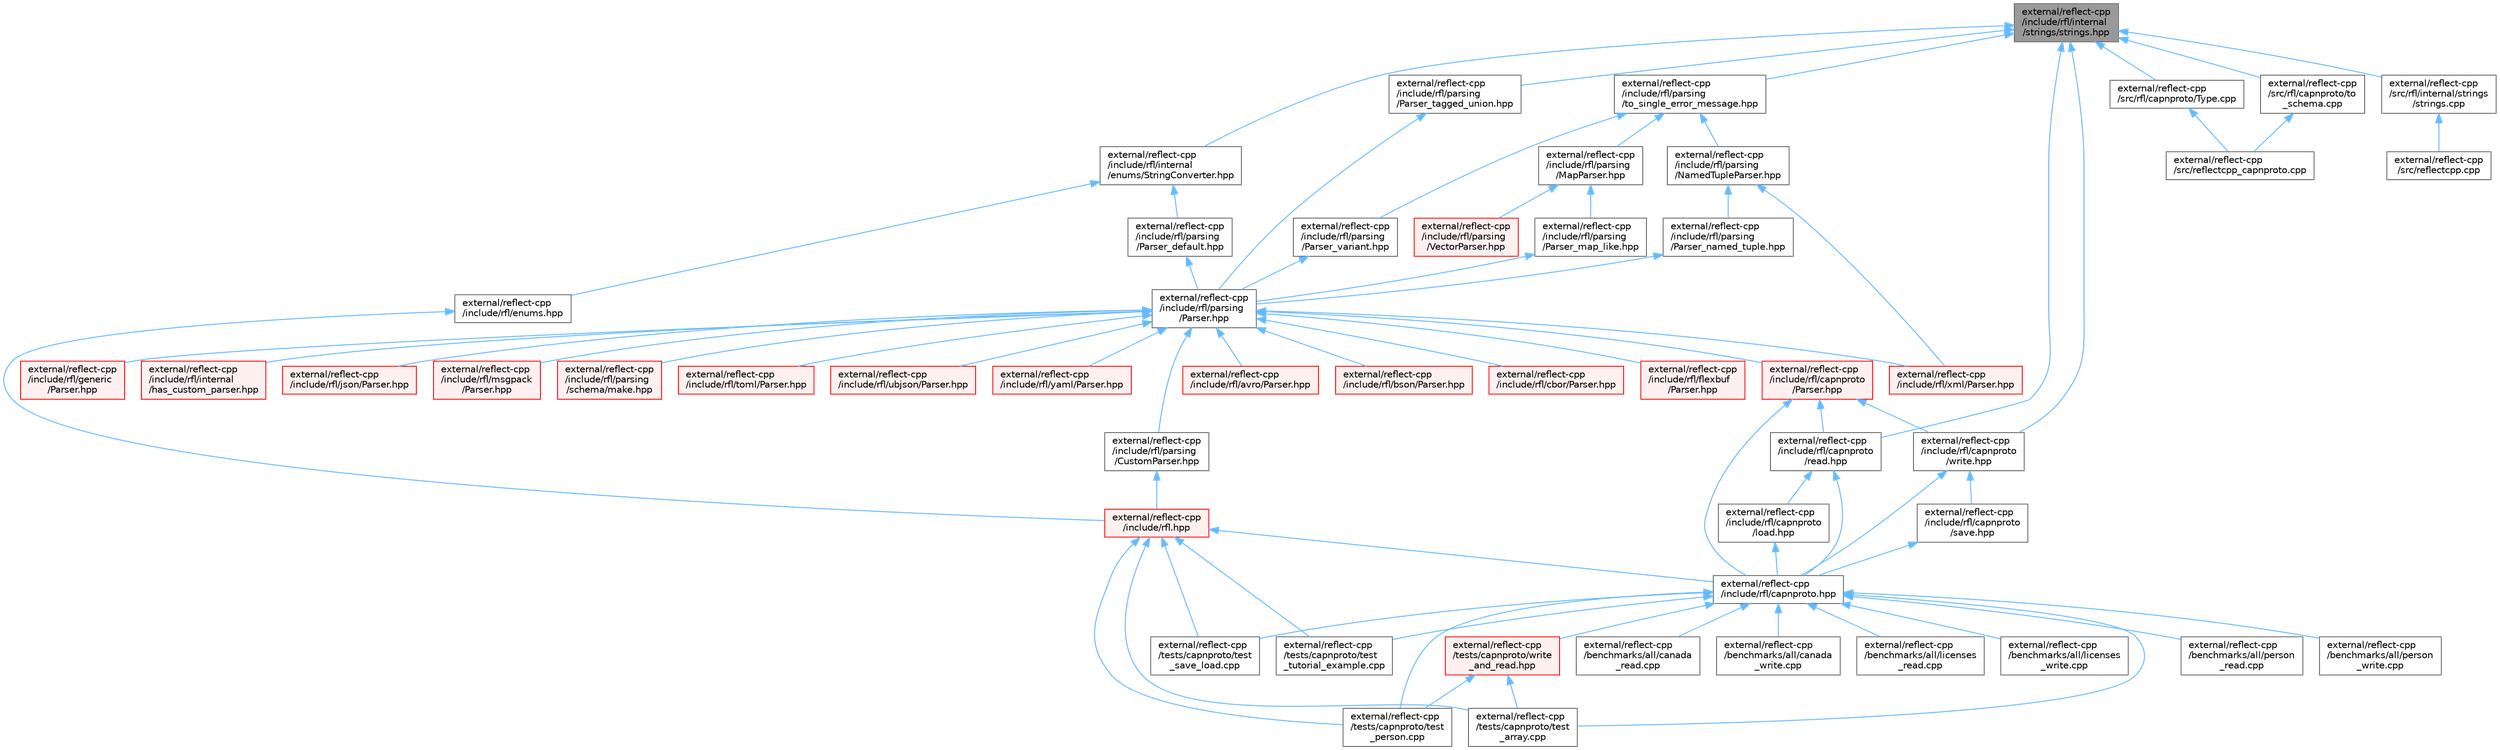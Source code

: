 digraph "external/reflect-cpp/include/rfl/internal/strings/strings.hpp"
{
 // LATEX_PDF_SIZE
  bgcolor="transparent";
  edge [fontname=Helvetica,fontsize=10,labelfontname=Helvetica,labelfontsize=10];
  node [fontname=Helvetica,fontsize=10,shape=box,height=0.2,width=0.4];
  Node1 [id="Node000001",label="external/reflect-cpp\l/include/rfl/internal\l/strings/strings.hpp",height=0.2,width=0.4,color="gray40", fillcolor="grey60", style="filled", fontcolor="black",tooltip=" "];
  Node1 -> Node2 [id="edge1_Node000001_Node000002",dir="back",color="steelblue1",style="solid",tooltip=" "];
  Node2 [id="Node000002",label="external/reflect-cpp\l/include/rfl/capnproto\l/read.hpp",height=0.2,width=0.4,color="grey40", fillcolor="white", style="filled",URL="$capnproto_2read_8hpp.html",tooltip=" "];
  Node2 -> Node3 [id="edge2_Node000002_Node000003",dir="back",color="steelblue1",style="solid",tooltip=" "];
  Node3 [id="Node000003",label="external/reflect-cpp\l/include/rfl/capnproto.hpp",height=0.2,width=0.4,color="grey40", fillcolor="white", style="filled",URL="$capnproto_8hpp.html",tooltip=" "];
  Node3 -> Node4 [id="edge3_Node000003_Node000004",dir="back",color="steelblue1",style="solid",tooltip=" "];
  Node4 [id="Node000004",label="external/reflect-cpp\l/benchmarks/all/canada\l_read.cpp",height=0.2,width=0.4,color="grey40", fillcolor="white", style="filled",URL="$canada__read_8cpp.html",tooltip=" "];
  Node3 -> Node5 [id="edge4_Node000003_Node000005",dir="back",color="steelblue1",style="solid",tooltip=" "];
  Node5 [id="Node000005",label="external/reflect-cpp\l/benchmarks/all/canada\l_write.cpp",height=0.2,width=0.4,color="grey40", fillcolor="white", style="filled",URL="$canada__write_8cpp.html",tooltip=" "];
  Node3 -> Node6 [id="edge5_Node000003_Node000006",dir="back",color="steelblue1",style="solid",tooltip=" "];
  Node6 [id="Node000006",label="external/reflect-cpp\l/benchmarks/all/licenses\l_read.cpp",height=0.2,width=0.4,color="grey40", fillcolor="white", style="filled",URL="$licenses__read_8cpp.html",tooltip=" "];
  Node3 -> Node7 [id="edge6_Node000003_Node000007",dir="back",color="steelblue1",style="solid",tooltip=" "];
  Node7 [id="Node000007",label="external/reflect-cpp\l/benchmarks/all/licenses\l_write.cpp",height=0.2,width=0.4,color="grey40", fillcolor="white", style="filled",URL="$licenses__write_8cpp.html",tooltip=" "];
  Node3 -> Node8 [id="edge7_Node000003_Node000008",dir="back",color="steelblue1",style="solid",tooltip=" "];
  Node8 [id="Node000008",label="external/reflect-cpp\l/benchmarks/all/person\l_read.cpp",height=0.2,width=0.4,color="grey40", fillcolor="white", style="filled",URL="$person__read_8cpp.html",tooltip=" "];
  Node3 -> Node9 [id="edge8_Node000003_Node000009",dir="back",color="steelblue1",style="solid",tooltip=" "];
  Node9 [id="Node000009",label="external/reflect-cpp\l/benchmarks/all/person\l_write.cpp",height=0.2,width=0.4,color="grey40", fillcolor="white", style="filled",URL="$person__write_8cpp.html",tooltip=" "];
  Node3 -> Node10 [id="edge9_Node000003_Node000010",dir="back",color="steelblue1",style="solid",tooltip=" "];
  Node10 [id="Node000010",label="external/reflect-cpp\l/tests/capnproto/test\l_array.cpp",height=0.2,width=0.4,color="grey40", fillcolor="white", style="filled",URL="$capnproto_2test__array_8cpp.html",tooltip=" "];
  Node3 -> Node11 [id="edge10_Node000003_Node000011",dir="back",color="steelblue1",style="solid",tooltip=" "];
  Node11 [id="Node000011",label="external/reflect-cpp\l/tests/capnproto/test\l_person.cpp",height=0.2,width=0.4,color="grey40", fillcolor="white", style="filled",URL="$test__person_8cpp.html",tooltip=" "];
  Node3 -> Node12 [id="edge11_Node000003_Node000012",dir="back",color="steelblue1",style="solid",tooltip=" "];
  Node12 [id="Node000012",label="external/reflect-cpp\l/tests/capnproto/test\l_save_load.cpp",height=0.2,width=0.4,color="grey40", fillcolor="white", style="filled",URL="$capnproto_2test__save__load_8cpp.html",tooltip=" "];
  Node3 -> Node13 [id="edge12_Node000003_Node000013",dir="back",color="steelblue1",style="solid",tooltip=" "];
  Node13 [id="Node000013",label="external/reflect-cpp\l/tests/capnproto/test\l_tutorial_example.cpp",height=0.2,width=0.4,color="grey40", fillcolor="white", style="filled",URL="$capnproto_2test__tutorial__example_8cpp.html",tooltip=" "];
  Node3 -> Node14 [id="edge13_Node000003_Node000014",dir="back",color="steelblue1",style="solid",tooltip=" "];
  Node14 [id="Node000014",label="external/reflect-cpp\l/tests/capnproto/write\l_and_read.hpp",height=0.2,width=0.4,color="red", fillcolor="#FFF0F0", style="filled",URL="$capnproto_2write__and__read_8hpp.html",tooltip=" "];
  Node14 -> Node10 [id="edge14_Node000014_Node000010",dir="back",color="steelblue1",style="solid",tooltip=" "];
  Node14 -> Node11 [id="edge15_Node000014_Node000011",dir="back",color="steelblue1",style="solid",tooltip=" "];
  Node2 -> Node56 [id="edge16_Node000002_Node000056",dir="back",color="steelblue1",style="solid",tooltip=" "];
  Node56 [id="Node000056",label="external/reflect-cpp\l/include/rfl/capnproto\l/load.hpp",height=0.2,width=0.4,color="grey40", fillcolor="white", style="filled",URL="$capnproto_2load_8hpp.html",tooltip=" "];
  Node56 -> Node3 [id="edge17_Node000056_Node000003",dir="back",color="steelblue1",style="solid",tooltip=" "];
  Node1 -> Node57 [id="edge18_Node000001_Node000057",dir="back",color="steelblue1",style="solid",tooltip=" "];
  Node57 [id="Node000057",label="external/reflect-cpp\l/include/rfl/capnproto\l/write.hpp",height=0.2,width=0.4,color="grey40", fillcolor="white", style="filled",URL="$capnproto_2write_8hpp.html",tooltip=" "];
  Node57 -> Node3 [id="edge19_Node000057_Node000003",dir="back",color="steelblue1",style="solid",tooltip=" "];
  Node57 -> Node58 [id="edge20_Node000057_Node000058",dir="back",color="steelblue1",style="solid",tooltip=" "];
  Node58 [id="Node000058",label="external/reflect-cpp\l/include/rfl/capnproto\l/save.hpp",height=0.2,width=0.4,color="grey40", fillcolor="white", style="filled",URL="$capnproto_2save_8hpp.html",tooltip=" "];
  Node58 -> Node3 [id="edge21_Node000058_Node000003",dir="back",color="steelblue1",style="solid",tooltip=" "];
  Node1 -> Node59 [id="edge22_Node000001_Node000059",dir="back",color="steelblue1",style="solid",tooltip=" "];
  Node59 [id="Node000059",label="external/reflect-cpp\l/include/rfl/internal\l/enums/StringConverter.hpp",height=0.2,width=0.4,color="grey40", fillcolor="white", style="filled",URL="$_string_converter_8hpp.html",tooltip=" "];
  Node59 -> Node60 [id="edge23_Node000059_Node000060",dir="back",color="steelblue1",style="solid",tooltip=" "];
  Node60 [id="Node000060",label="external/reflect-cpp\l/include/rfl/enums.hpp",height=0.2,width=0.4,color="grey40", fillcolor="white", style="filled",URL="$enums_8hpp.html",tooltip=" "];
  Node60 -> Node61 [id="edge24_Node000060_Node000061",dir="back",color="steelblue1",style="solid",tooltip=" "];
  Node61 [id="Node000061",label="external/reflect-cpp\l/include/rfl.hpp",height=0.2,width=0.4,color="red", fillcolor="#FFF0F0", style="filled",URL="$rfl_8hpp.html",tooltip=" "];
  Node61 -> Node3 [id="edge25_Node000061_Node000003",dir="back",color="steelblue1",style="solid",tooltip=" "];
  Node61 -> Node10 [id="edge26_Node000061_Node000010",dir="back",color="steelblue1",style="solid",tooltip=" "];
  Node61 -> Node11 [id="edge27_Node000061_Node000011",dir="back",color="steelblue1",style="solid",tooltip=" "];
  Node61 -> Node12 [id="edge28_Node000061_Node000012",dir="back",color="steelblue1",style="solid",tooltip=" "];
  Node61 -> Node13 [id="edge29_Node000061_Node000013",dir="back",color="steelblue1",style="solid",tooltip=" "];
  Node59 -> Node668 [id="edge30_Node000059_Node000668",dir="back",color="steelblue1",style="solid",tooltip=" "];
  Node668 [id="Node000668",label="external/reflect-cpp\l/include/rfl/parsing\l/Parser_default.hpp",height=0.2,width=0.4,color="grey40", fillcolor="white", style="filled",URL="$_parser__default_8hpp.html",tooltip=" "];
  Node668 -> Node669 [id="edge31_Node000668_Node000669",dir="back",color="steelblue1",style="solid",tooltip=" "];
  Node669 [id="Node000669",label="external/reflect-cpp\l/include/rfl/parsing\l/Parser.hpp",height=0.2,width=0.4,color="grey40", fillcolor="white", style="filled",URL="$parsing_2_parser_8hpp.html",tooltip=" "];
  Node669 -> Node670 [id="edge32_Node000669_Node000670",dir="back",color="steelblue1",style="solid",tooltip=" "];
  Node670 [id="Node000670",label="external/reflect-cpp\l/include/rfl/avro/Parser.hpp",height=0.2,width=0.4,color="red", fillcolor="#FFF0F0", style="filled",URL="$avro_2_parser_8hpp.html",tooltip=" "];
  Node669 -> Node671 [id="edge33_Node000669_Node000671",dir="back",color="steelblue1",style="solid",tooltip=" "];
  Node671 [id="Node000671",label="external/reflect-cpp\l/include/rfl/bson/Parser.hpp",height=0.2,width=0.4,color="red", fillcolor="#FFF0F0", style="filled",URL="$bson_2_parser_8hpp.html",tooltip=" "];
  Node669 -> Node676 [id="edge34_Node000669_Node000676",dir="back",color="steelblue1",style="solid",tooltip=" "];
  Node676 [id="Node000676",label="external/reflect-cpp\l/include/rfl/capnproto\l/Parser.hpp",height=0.2,width=0.4,color="red", fillcolor="#FFF0F0", style="filled",URL="$capnproto_2_parser_8hpp.html",tooltip=" "];
  Node676 -> Node3 [id="edge35_Node000676_Node000003",dir="back",color="steelblue1",style="solid",tooltip=" "];
  Node676 -> Node2 [id="edge36_Node000676_Node000002",dir="back",color="steelblue1",style="solid",tooltip=" "];
  Node676 -> Node57 [id="edge37_Node000676_Node000057",dir="back",color="steelblue1",style="solid",tooltip=" "];
  Node669 -> Node678 [id="edge38_Node000669_Node000678",dir="back",color="steelblue1",style="solid",tooltip=" "];
  Node678 [id="Node000678",label="external/reflect-cpp\l/include/rfl/cbor/Parser.hpp",height=0.2,width=0.4,color="red", fillcolor="#FFF0F0", style="filled",URL="$cbor_2_parser_8hpp.html",tooltip=" "];
  Node669 -> Node683 [id="edge39_Node000669_Node000683",dir="back",color="steelblue1",style="solid",tooltip=" "];
  Node683 [id="Node000683",label="external/reflect-cpp\l/include/rfl/flexbuf\l/Parser.hpp",height=0.2,width=0.4,color="red", fillcolor="#FFF0F0", style="filled",URL="$flexbuf_2_parser_8hpp.html",tooltip=" "];
  Node669 -> Node688 [id="edge40_Node000669_Node000688",dir="back",color="steelblue1",style="solid",tooltip=" "];
  Node688 [id="Node000688",label="external/reflect-cpp\l/include/rfl/generic\l/Parser.hpp",height=0.2,width=0.4,color="red", fillcolor="#FFF0F0", style="filled",URL="$generic_2_parser_8hpp.html",tooltip=" "];
  Node669 -> Node693 [id="edge41_Node000669_Node000693",dir="back",color="steelblue1",style="solid",tooltip=" "];
  Node693 [id="Node000693",label="external/reflect-cpp\l/include/rfl/internal\l/has_custom_parser.hpp",height=0.2,width=0.4,color="red", fillcolor="#FFF0F0", style="filled",URL="$has__custom__parser_8hpp.html",tooltip=" "];
  Node669 -> Node694 [id="edge42_Node000669_Node000694",dir="back",color="steelblue1",style="solid",tooltip=" "];
  Node694 [id="Node000694",label="external/reflect-cpp\l/include/rfl/json/Parser.hpp",height=0.2,width=0.4,color="red", fillcolor="#FFF0F0", style="filled",URL="$json_2_parser_8hpp.html",tooltip=" "];
  Node669 -> Node702 [id="edge43_Node000669_Node000702",dir="back",color="steelblue1",style="solid",tooltip=" "];
  Node702 [id="Node000702",label="external/reflect-cpp\l/include/rfl/msgpack\l/Parser.hpp",height=0.2,width=0.4,color="red", fillcolor="#FFF0F0", style="filled",URL="$msgpack_2_parser_8hpp.html",tooltip=" "];
  Node669 -> Node707 [id="edge44_Node000669_Node000707",dir="back",color="steelblue1",style="solid",tooltip=" "];
  Node707 [id="Node000707",label="external/reflect-cpp\l/include/rfl/parsing\l/CustomParser.hpp",height=0.2,width=0.4,color="grey40", fillcolor="white", style="filled",URL="$_custom_parser_8hpp.html",tooltip=" "];
  Node707 -> Node61 [id="edge45_Node000707_Node000061",dir="back",color="steelblue1",style="solid",tooltip=" "];
  Node669 -> Node708 [id="edge46_Node000669_Node000708",dir="back",color="steelblue1",style="solid",tooltip=" "];
  Node708 [id="Node000708",label="external/reflect-cpp\l/include/rfl/parsing\l/schema/make.hpp",height=0.2,width=0.4,color="red", fillcolor="#FFF0F0", style="filled",URL="$make_8hpp.html",tooltip=" "];
  Node669 -> Node497 [id="edge47_Node000669_Node000497",dir="back",color="steelblue1",style="solid",tooltip=" "];
  Node497 [id="Node000497",label="external/reflect-cpp\l/include/rfl/toml/Parser.hpp",height=0.2,width=0.4,color="red", fillcolor="#FFF0F0", style="filled",URL="$toml_2_parser_8hpp.html",tooltip=" "];
  Node669 -> Node709 [id="edge48_Node000669_Node000709",dir="back",color="steelblue1",style="solid",tooltip=" "];
  Node709 [id="Node000709",label="external/reflect-cpp\l/include/rfl/ubjson/Parser.hpp",height=0.2,width=0.4,color="red", fillcolor="#FFF0F0", style="filled",URL="$ubjson_2_parser_8hpp.html",tooltip=" "];
  Node669 -> Node714 [id="edge49_Node000669_Node000714",dir="back",color="steelblue1",style="solid",tooltip=" "];
  Node714 [id="Node000714",label="external/reflect-cpp\l/include/rfl/xml/Parser.hpp",height=0.2,width=0.4,color="red", fillcolor="#FFF0F0", style="filled",URL="$xml_2_parser_8hpp.html",tooltip=" "];
  Node669 -> Node719 [id="edge50_Node000669_Node000719",dir="back",color="steelblue1",style="solid",tooltip=" "];
  Node719 [id="Node000719",label="external/reflect-cpp\l/include/rfl/yaml/Parser.hpp",height=0.2,width=0.4,color="red", fillcolor="#FFF0F0", style="filled",URL="$yaml_2_parser_8hpp.html",tooltip=" "];
  Node1 -> Node724 [id="edge51_Node000001_Node000724",dir="back",color="steelblue1",style="solid",tooltip=" "];
  Node724 [id="Node000724",label="external/reflect-cpp\l/include/rfl/parsing\l/Parser_tagged_union.hpp",height=0.2,width=0.4,color="grey40", fillcolor="white", style="filled",URL="$_parser__tagged__union_8hpp.html",tooltip=" "];
  Node724 -> Node669 [id="edge52_Node000724_Node000669",dir="back",color="steelblue1",style="solid",tooltip=" "];
  Node1 -> Node725 [id="edge53_Node000001_Node000725",dir="back",color="steelblue1",style="solid",tooltip=" "];
  Node725 [id="Node000725",label="external/reflect-cpp\l/include/rfl/parsing\l/to_single_error_message.hpp",height=0.2,width=0.4,color="grey40", fillcolor="white", style="filled",URL="$to__single__error__message_8hpp.html",tooltip=" "];
  Node725 -> Node726 [id="edge54_Node000725_Node000726",dir="back",color="steelblue1",style="solid",tooltip=" "];
  Node726 [id="Node000726",label="external/reflect-cpp\l/include/rfl/parsing\l/MapParser.hpp",height=0.2,width=0.4,color="grey40", fillcolor="white", style="filled",URL="$_map_parser_8hpp.html",tooltip=" "];
  Node726 -> Node727 [id="edge55_Node000726_Node000727",dir="back",color="steelblue1",style="solid",tooltip=" "];
  Node727 [id="Node000727",label="external/reflect-cpp\l/include/rfl/parsing\l/Parser_map_like.hpp",height=0.2,width=0.4,color="grey40", fillcolor="white", style="filled",URL="$_parser__map__like_8hpp.html",tooltip=" "];
  Node727 -> Node669 [id="edge56_Node000727_Node000669",dir="back",color="steelblue1",style="solid",tooltip=" "];
  Node726 -> Node728 [id="edge57_Node000726_Node000728",dir="back",color="steelblue1",style="solid",tooltip=" "];
  Node728 [id="Node000728",label="external/reflect-cpp\l/include/rfl/parsing\l/VectorParser.hpp",height=0.2,width=0.4,color="red", fillcolor="#FFF0F0", style="filled",URL="$_vector_parser_8hpp.html",tooltip=" "];
  Node725 -> Node730 [id="edge58_Node000725_Node000730",dir="back",color="steelblue1",style="solid",tooltip=" "];
  Node730 [id="Node000730",label="external/reflect-cpp\l/include/rfl/parsing\l/NamedTupleParser.hpp",height=0.2,width=0.4,color="grey40", fillcolor="white", style="filled",URL="$_named_tuple_parser_8hpp.html",tooltip=" "];
  Node730 -> Node731 [id="edge59_Node000730_Node000731",dir="back",color="steelblue1",style="solid",tooltip=" "];
  Node731 [id="Node000731",label="external/reflect-cpp\l/include/rfl/parsing\l/Parser_named_tuple.hpp",height=0.2,width=0.4,color="grey40", fillcolor="white", style="filled",URL="$_parser__named__tuple_8hpp.html",tooltip=" "];
  Node731 -> Node669 [id="edge60_Node000731_Node000669",dir="back",color="steelblue1",style="solid",tooltip=" "];
  Node730 -> Node714 [id="edge61_Node000730_Node000714",dir="back",color="steelblue1",style="solid",tooltip=" "];
  Node725 -> Node732 [id="edge62_Node000725_Node000732",dir="back",color="steelblue1",style="solid",tooltip=" "];
  Node732 [id="Node000732",label="external/reflect-cpp\l/include/rfl/parsing\l/Parser_variant.hpp",height=0.2,width=0.4,color="grey40", fillcolor="white", style="filled",URL="$_parser__variant_8hpp.html",tooltip=" "];
  Node732 -> Node669 [id="edge63_Node000732_Node000669",dir="back",color="steelblue1",style="solid",tooltip=" "];
  Node1 -> Node733 [id="edge64_Node000001_Node000733",dir="back",color="steelblue1",style="solid",tooltip=" "];
  Node733 [id="Node000733",label="external/reflect-cpp\l/src/rfl/capnproto/Type.cpp",height=0.2,width=0.4,color="grey40", fillcolor="white", style="filled",URL="$capnproto_2_type_8cpp.html",tooltip=" "];
  Node733 -> Node244 [id="edge65_Node000733_Node000244",dir="back",color="steelblue1",style="solid",tooltip=" "];
  Node244 [id="Node000244",label="external/reflect-cpp\l/src/reflectcpp_capnproto.cpp",height=0.2,width=0.4,color="grey40", fillcolor="white", style="filled",URL="$reflectcpp__capnproto_8cpp.html",tooltip=" "];
  Node1 -> Node243 [id="edge66_Node000001_Node000243",dir="back",color="steelblue1",style="solid",tooltip=" "];
  Node243 [id="Node000243",label="external/reflect-cpp\l/src/rfl/capnproto/to\l_schema.cpp",height=0.2,width=0.4,color="grey40", fillcolor="white", style="filled",URL="$capnproto_2to__schema_8cpp.html",tooltip=" "];
  Node243 -> Node244 [id="edge67_Node000243_Node000244",dir="back",color="steelblue1",style="solid",tooltip=" "];
  Node1 -> Node734 [id="edge68_Node000001_Node000734",dir="back",color="steelblue1",style="solid",tooltip=" "];
  Node734 [id="Node000734",label="external/reflect-cpp\l/src/rfl/internal/strings\l/strings.cpp",height=0.2,width=0.4,color="grey40", fillcolor="white", style="filled",URL="$strings_8cpp.html",tooltip=" "];
  Node734 -> Node735 [id="edge69_Node000734_Node000735",dir="back",color="steelblue1",style="solid",tooltip=" "];
  Node735 [id="Node000735",label="external/reflect-cpp\l/src/reflectcpp.cpp",height=0.2,width=0.4,color="grey40", fillcolor="white", style="filled",URL="$reflectcpp_8cpp.html",tooltip=" "];
}
